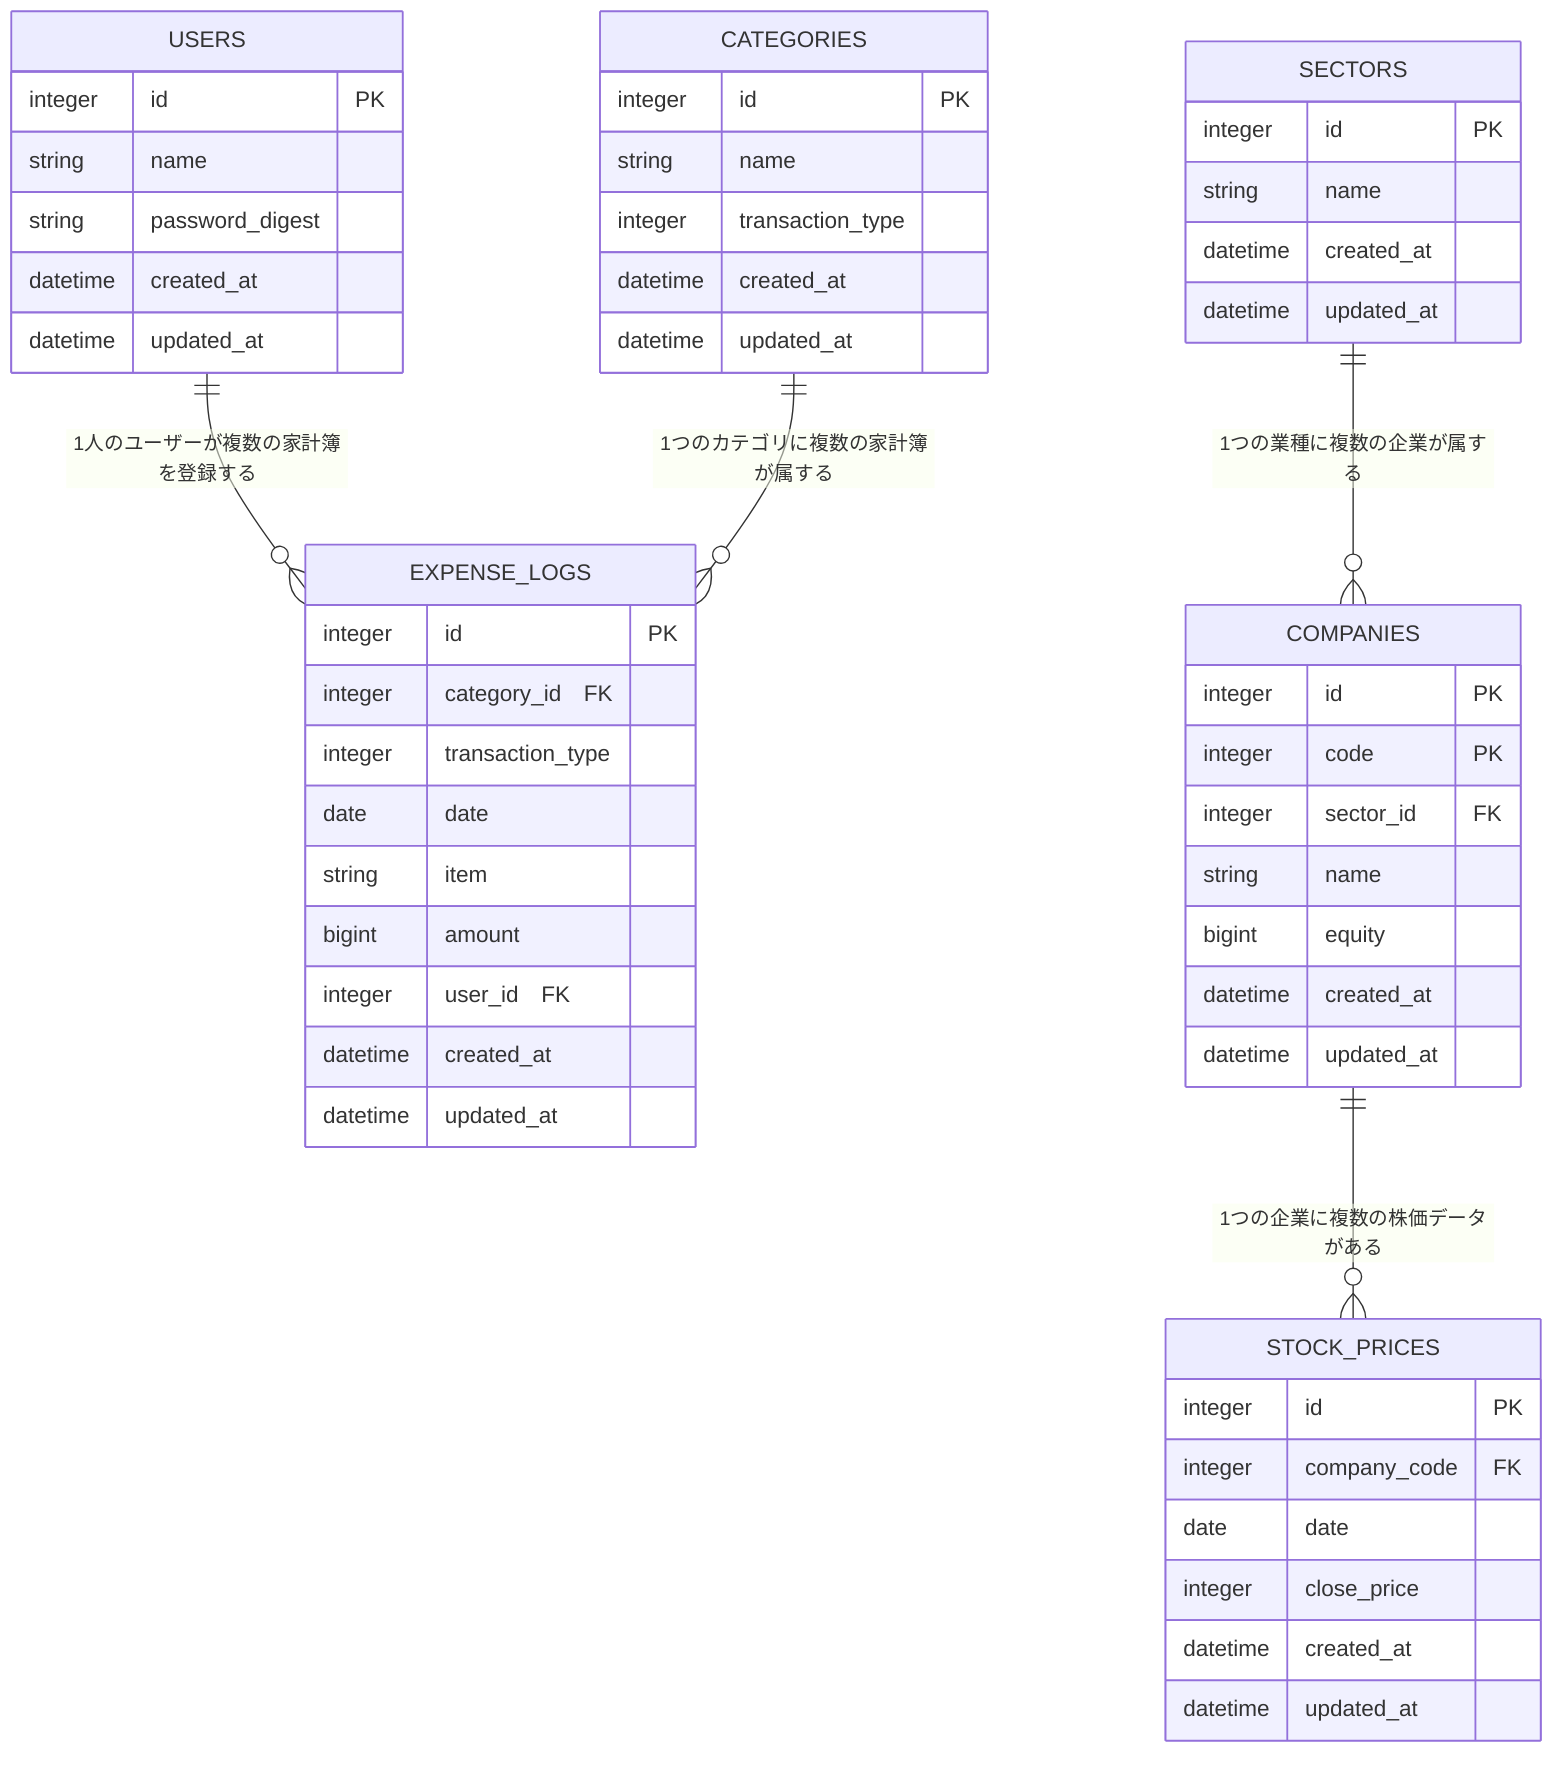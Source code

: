 erDiagram
  USERS ||--o{ EXPENSE_LOGS : "1人のユーザーが複数の家計簿を登録する"
  CATEGORIES ||--o{ EXPENSE_LOGS : "1つのカテゴリに複数の家計簿が属する"
  SECTORS ||--o{ COMPANIES : "1つの業種に複数の企業が属する"
  COMPANIES ||--o{ STOCK_PRICES : "1つの企業に複数の株価データがある"

  USERS {
    integer id PK
    string name
    string password_digest
    datetime created_at
    datetime updated_at
  }

  CATEGORIES {
    integer id PK
    string name
    integer transaction_type
    datetime created_at
    datetime updated_at
  }

  EXPENSE_LOGS {
    integer id PK
    integer category_id　FK
    integer transaction_type
    date date
    string item
    bigint amount
    integer user_id　FK
    datetime created_at
    datetime updated_at
  }

  SECTORS {
    integer id PK
    string name
    datetime created_at
    datetime updated_at
  }

  COMPANIES {
    integer id PK
    integer code PK
    integer sector_id FK
    string name
    bigint equity
    datetime created_at
    datetime updated_at
  }

  STOCK_PRICES {
    integer id PK
    integer company_code FK
    date date
    integer close_price
    datetime created_at
    datetime updated_at
  }